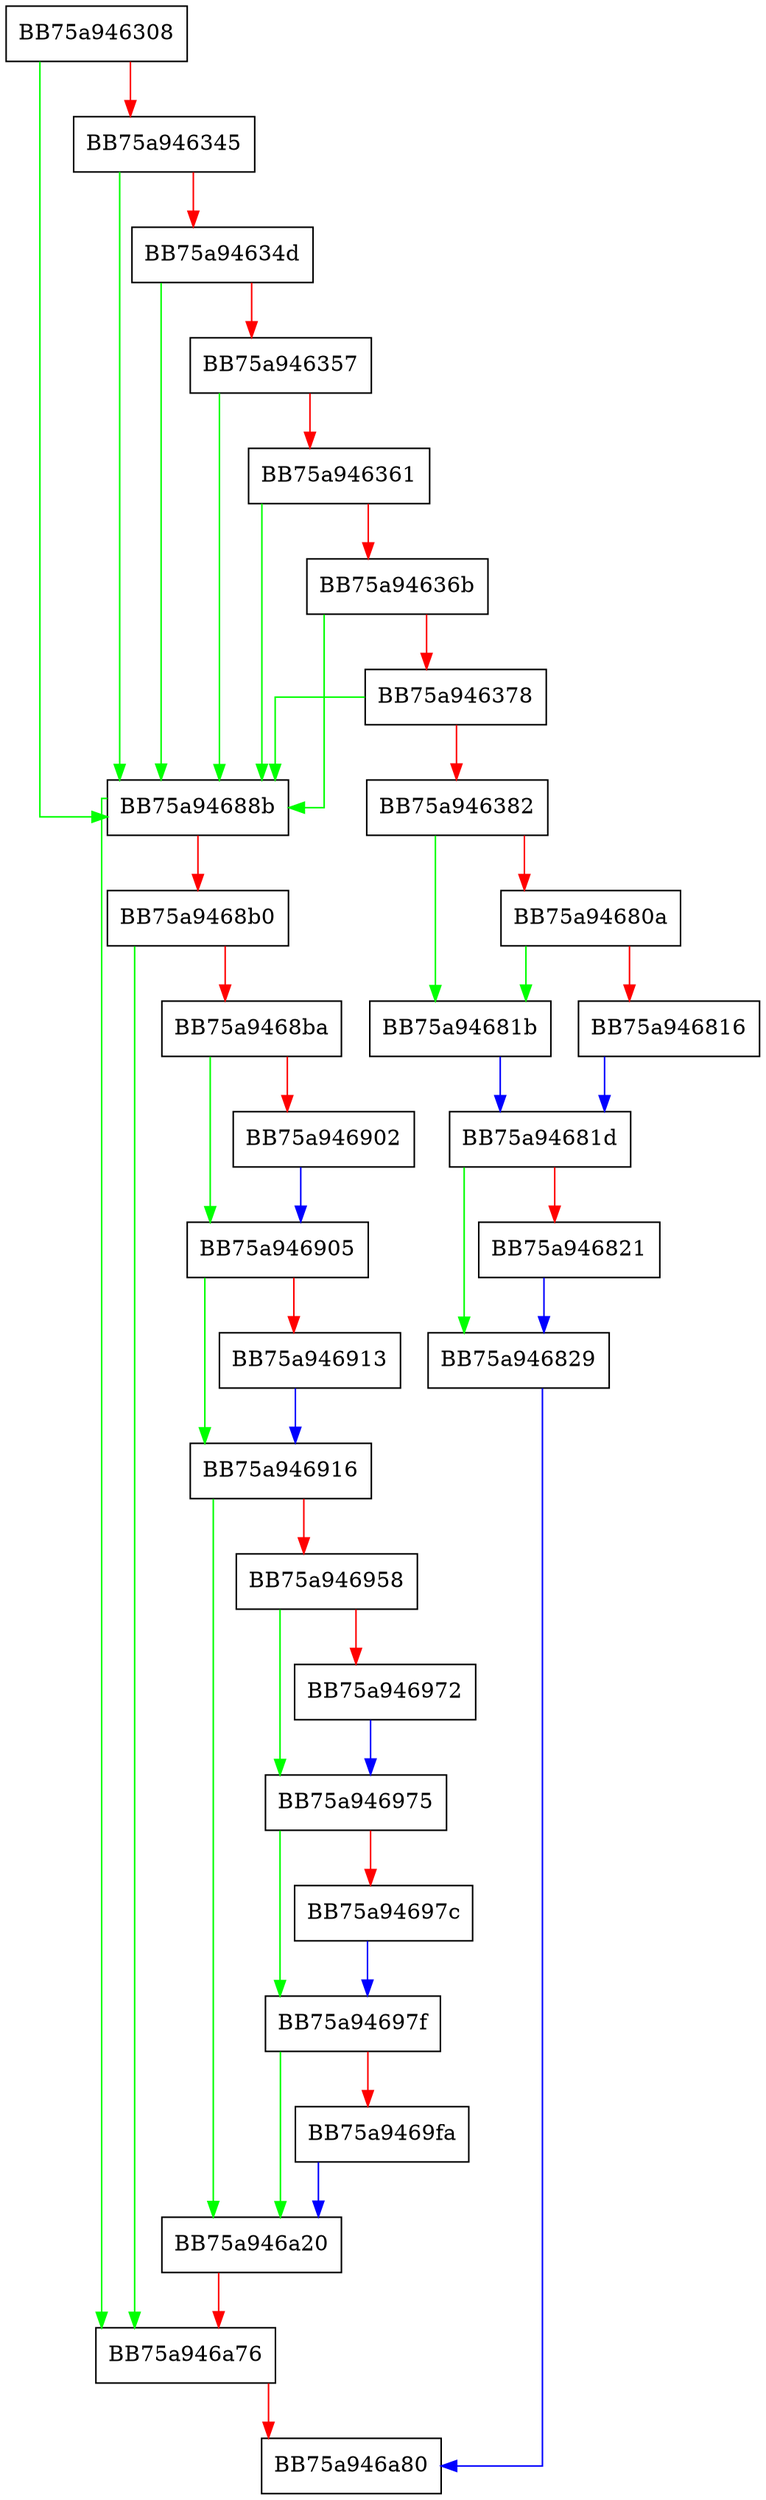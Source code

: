 digraph add_cfi_model {
  node [shape="box"];
  graph [splines=ortho];
  BB75a946308 -> BB75a94688b [color="green"];
  BB75a946308 -> BB75a946345 [color="red"];
  BB75a946345 -> BB75a94688b [color="green"];
  BB75a946345 -> BB75a94634d [color="red"];
  BB75a94634d -> BB75a94688b [color="green"];
  BB75a94634d -> BB75a946357 [color="red"];
  BB75a946357 -> BB75a94688b [color="green"];
  BB75a946357 -> BB75a946361 [color="red"];
  BB75a946361 -> BB75a94688b [color="green"];
  BB75a946361 -> BB75a94636b [color="red"];
  BB75a94636b -> BB75a94688b [color="green"];
  BB75a94636b -> BB75a946378 [color="red"];
  BB75a946378 -> BB75a94688b [color="green"];
  BB75a946378 -> BB75a946382 [color="red"];
  BB75a946382 -> BB75a94681b [color="green"];
  BB75a946382 -> BB75a94680a [color="red"];
  BB75a94680a -> BB75a94681b [color="green"];
  BB75a94680a -> BB75a946816 [color="red"];
  BB75a946816 -> BB75a94681d [color="blue"];
  BB75a94681b -> BB75a94681d [color="blue"];
  BB75a94681d -> BB75a946829 [color="green"];
  BB75a94681d -> BB75a946821 [color="red"];
  BB75a946821 -> BB75a946829 [color="blue"];
  BB75a946829 -> BB75a946a80 [color="blue"];
  BB75a94688b -> BB75a946a76 [color="green"];
  BB75a94688b -> BB75a9468b0 [color="red"];
  BB75a9468b0 -> BB75a946a76 [color="green"];
  BB75a9468b0 -> BB75a9468ba [color="red"];
  BB75a9468ba -> BB75a946905 [color="green"];
  BB75a9468ba -> BB75a946902 [color="red"];
  BB75a946902 -> BB75a946905 [color="blue"];
  BB75a946905 -> BB75a946916 [color="green"];
  BB75a946905 -> BB75a946913 [color="red"];
  BB75a946913 -> BB75a946916 [color="blue"];
  BB75a946916 -> BB75a946a20 [color="green"];
  BB75a946916 -> BB75a946958 [color="red"];
  BB75a946958 -> BB75a946975 [color="green"];
  BB75a946958 -> BB75a946972 [color="red"];
  BB75a946972 -> BB75a946975 [color="blue"];
  BB75a946975 -> BB75a94697f [color="green"];
  BB75a946975 -> BB75a94697c [color="red"];
  BB75a94697c -> BB75a94697f [color="blue"];
  BB75a94697f -> BB75a946a20 [color="green"];
  BB75a94697f -> BB75a9469fa [color="red"];
  BB75a9469fa -> BB75a946a20 [color="blue"];
  BB75a946a20 -> BB75a946a76 [color="red"];
  BB75a946a76 -> BB75a946a80 [color="red"];
}